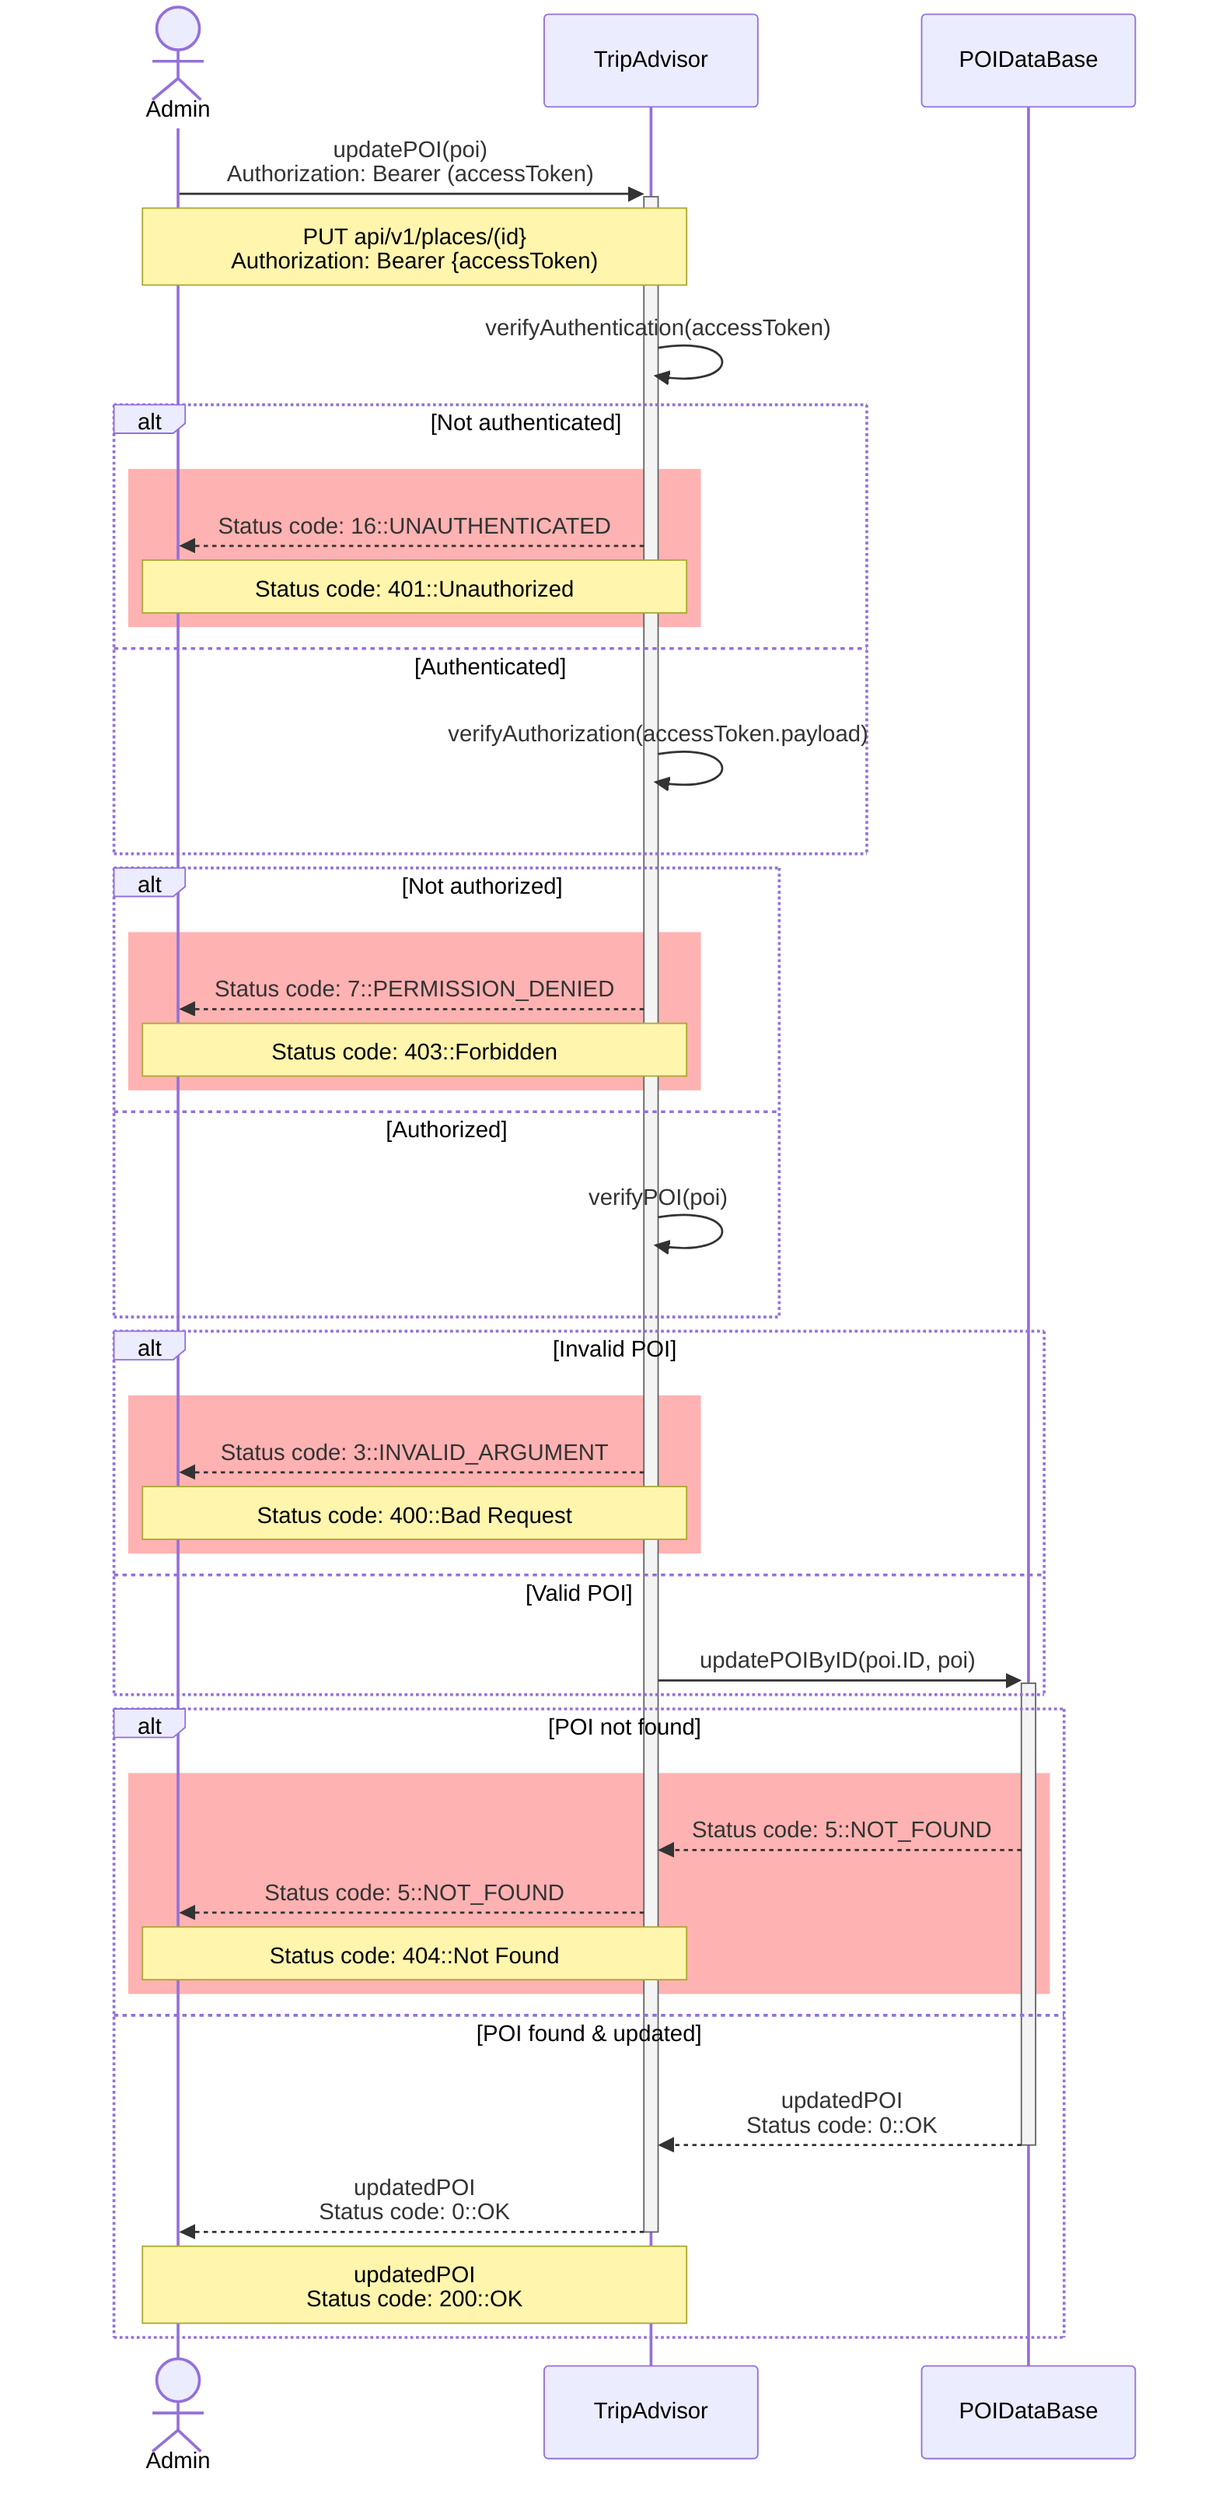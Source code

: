 sequenceDiagram
	actor Admin as Admin
	participant Trip as TripAdvisor
	participant DB as POIDataBase

	Admin->>+Trip: updatePOI(poi)<br/>Authorization: Bearer (accessToken)
	Note over Admin,Trip: PUT api/v1/places/(id}<br/>Authorization: Bearer {accessToken)

		Trip->>Trip: verifyAuthentication(accessToken)
		alt Not authenticated
			rect rgba(255, 0, 0, 0.3)
				Trip-->>Admin: Status code: 16::UNAUTHENTICATED
				Note over Admin,Trip: Status code: 401::Unauthorized
			end
		else Authenticated
			Trip->>Trip: verifyAuthorization(accessToken.payload)
		end
		alt Not authorized
			rect rgba(255, 0, 0, 0.3)
				Trip-->>Admin: Status code: 7::PERMISSION_DENIED
				Note over Admin,Trip: Status code: 403::Forbidden
			end
		else Authorized
			Trip->>Trip: verifyPOI(poi)
		end


		alt Invalid POI
			rect rgba(255, 0, 0, 0.3)
				Trip-->>Admin: Status code: 3::INVALID_ARGUMENT
				Note over Admin,Trip: Status code: 400::Bad Request
			end
		else Valid POI
			Trip->>+DB: updatePOIByID(poi.ID, poi)
		end

		alt POI not found
			rect rgba(255, 0, 0, 0.3)
				DB-->>Trip: Status code: 5::NOT_FOUND
				Trip-->>Admin: Status code: 5::NOT_FOUND
				Note over Admin,Trip: Status code: 404::Not Found
			end
		else POI found & updated
			DB-->>-Trip: updatedPOI<br/>Status code: 0::OK
			Trip-->>-Admin: updatedPOI<br/>Status code: 0::OK
			Note over Admin,Trip: updatedPOI<br/>Status code: 200::OK
		end